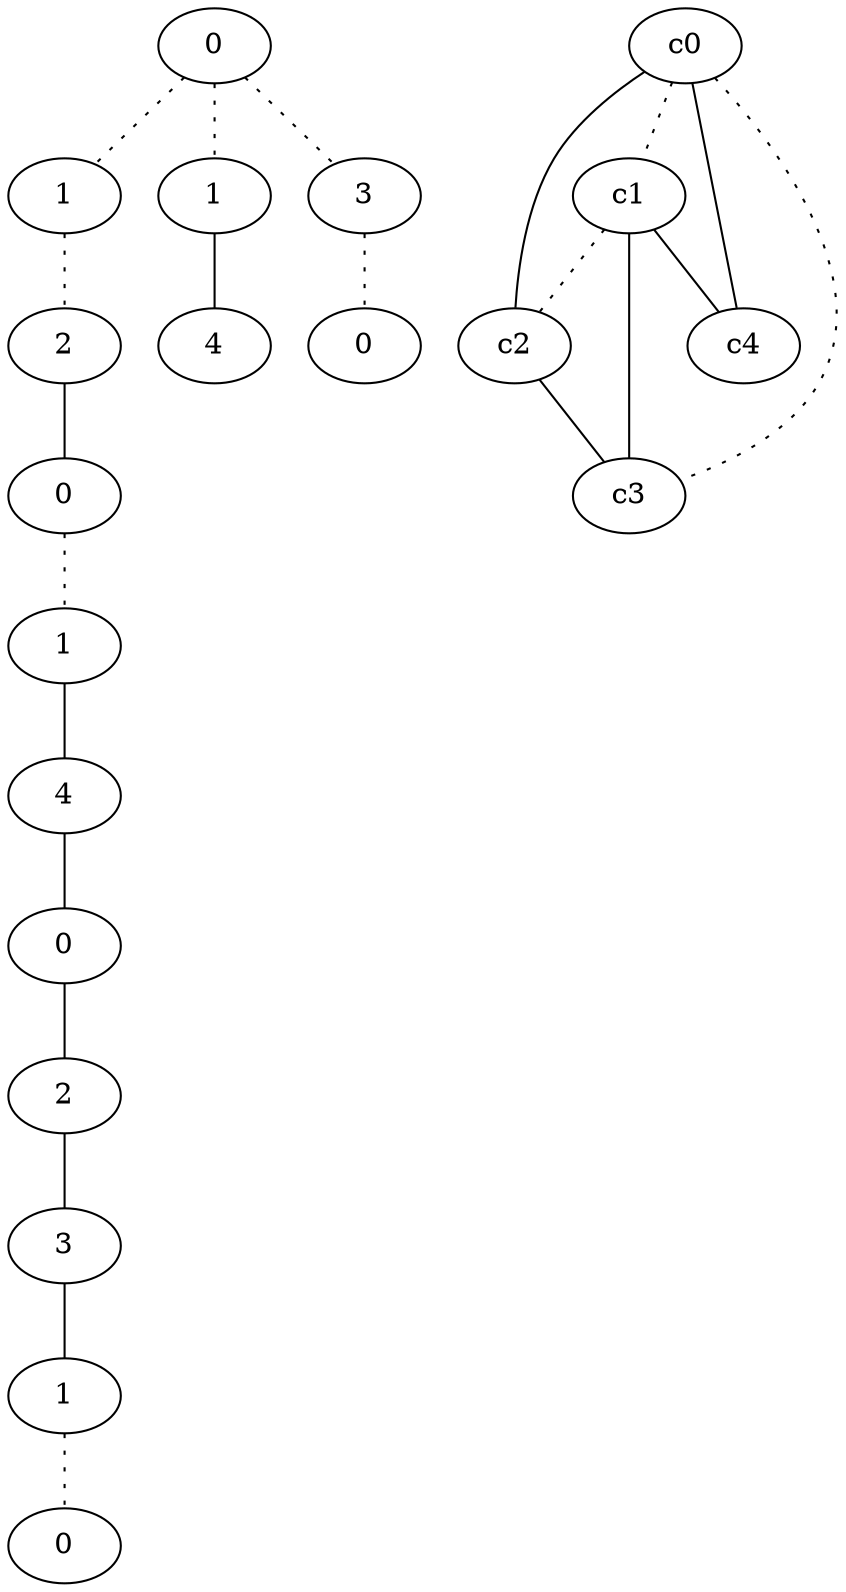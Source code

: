 graph {
a0[label=0];
a1[label=1];
a2[label=2];
a3[label=0];
a4[label=1];
a5[label=4];
a6[label=0];
a7[label=2];
a8[label=3];
a9[label=1];
a10[label=0];
a11[label=1];
a12[label=4];
a13[label=3];
a14[label=0];
a0 -- a1 [style=dotted];
a0 -- a11 [style=dotted];
a0 -- a13 [style=dotted];
a1 -- a2 [style=dotted];
a2 -- a3;
a3 -- a4 [style=dotted];
a4 -- a5;
a5 -- a6;
a6 -- a7;
a7 -- a8;
a8 -- a9;
a9 -- a10 [style=dotted];
a11 -- a12;
a13 -- a14 [style=dotted];
c0 -- c1 [style=dotted];
c0 -- c2;
c0 -- c3 [style=dotted];
c0 -- c4;
c1 -- c2 [style=dotted];
c1 -- c3;
c1 -- c4;
c2 -- c3;
}
